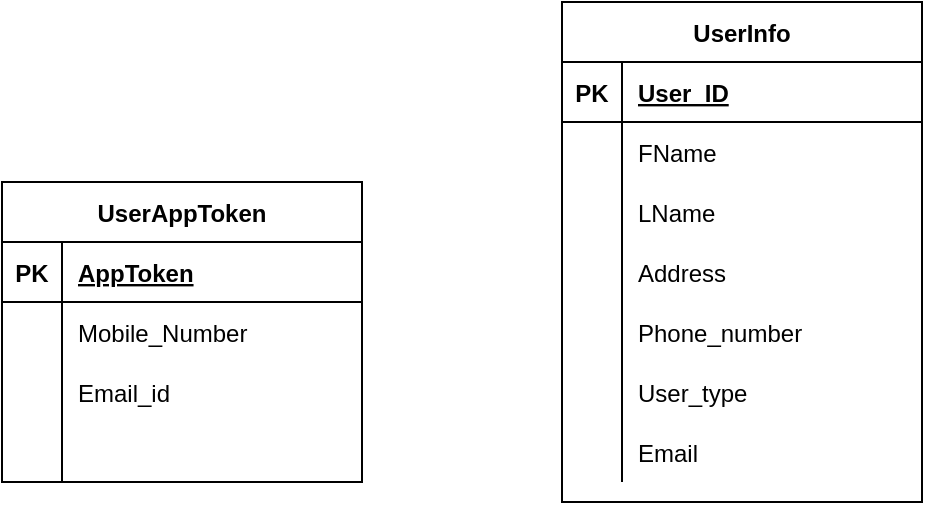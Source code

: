 <mxfile version="13.6.5" type="github"><diagram id="_nv6rsg1d00ywhC_lNCa" name="Page-1"><mxGraphModel dx="946" dy="565" grid="1" gridSize="10" guides="1" tooltips="1" connect="1" arrows="1" fold="1" page="1" pageScale="1" pageWidth="850" pageHeight="1100" math="0" shadow="0"><root><mxCell id="0"/><mxCell id="1" parent="0"/><mxCell id="Lii5ezeePyXg5_S2HeMb-3" value="UserAppToken" style="shape=table;startSize=30;container=1;collapsible=1;childLayout=tableLayout;fixedRows=1;rowLines=0;fontStyle=1;align=center;resizeLast=1;" vertex="1" parent="1"><mxGeometry x="20" y="110" width="180" height="150" as="geometry"/></mxCell><mxCell id="Lii5ezeePyXg5_S2HeMb-4" value="" style="shape=partialRectangle;collapsible=0;dropTarget=0;pointerEvents=0;fillColor=none;top=0;left=0;bottom=1;right=0;points=[[0,0.5],[1,0.5]];portConstraint=eastwest;" vertex="1" parent="Lii5ezeePyXg5_S2HeMb-3"><mxGeometry y="30" width="180" height="30" as="geometry"/></mxCell><mxCell id="Lii5ezeePyXg5_S2HeMb-5" value="PK" style="shape=partialRectangle;connectable=0;fillColor=none;top=0;left=0;bottom=0;right=0;fontStyle=1;overflow=hidden;" vertex="1" parent="Lii5ezeePyXg5_S2HeMb-4"><mxGeometry width="30" height="30" as="geometry"/></mxCell><mxCell id="Lii5ezeePyXg5_S2HeMb-6" value="AppToken" style="shape=partialRectangle;connectable=0;fillColor=none;top=0;left=0;bottom=0;right=0;align=left;spacingLeft=6;fontStyle=5;overflow=hidden;" vertex="1" parent="Lii5ezeePyXg5_S2HeMb-4"><mxGeometry x="30" width="150" height="30" as="geometry"/></mxCell><mxCell id="Lii5ezeePyXg5_S2HeMb-7" value="" style="shape=partialRectangle;collapsible=0;dropTarget=0;pointerEvents=0;fillColor=none;top=0;left=0;bottom=0;right=0;points=[[0,0.5],[1,0.5]];portConstraint=eastwest;" vertex="1" parent="Lii5ezeePyXg5_S2HeMb-3"><mxGeometry y="60" width="180" height="30" as="geometry"/></mxCell><mxCell id="Lii5ezeePyXg5_S2HeMb-8" value="" style="shape=partialRectangle;connectable=0;fillColor=none;top=0;left=0;bottom=0;right=0;editable=1;overflow=hidden;" vertex="1" parent="Lii5ezeePyXg5_S2HeMb-7"><mxGeometry width="30" height="30" as="geometry"/></mxCell><mxCell id="Lii5ezeePyXg5_S2HeMb-9" value="Mobile_Number" style="shape=partialRectangle;connectable=0;fillColor=none;top=0;left=0;bottom=0;right=0;align=left;spacingLeft=6;overflow=hidden;" vertex="1" parent="Lii5ezeePyXg5_S2HeMb-7"><mxGeometry x="30" width="150" height="30" as="geometry"/></mxCell><mxCell id="Lii5ezeePyXg5_S2HeMb-10" value="" style="shape=partialRectangle;collapsible=0;dropTarget=0;pointerEvents=0;fillColor=none;top=0;left=0;bottom=0;right=0;points=[[0,0.5],[1,0.5]];portConstraint=eastwest;" vertex="1" parent="Lii5ezeePyXg5_S2HeMb-3"><mxGeometry y="90" width="180" height="30" as="geometry"/></mxCell><mxCell id="Lii5ezeePyXg5_S2HeMb-11" value="" style="shape=partialRectangle;connectable=0;fillColor=none;top=0;left=0;bottom=0;right=0;editable=1;overflow=hidden;" vertex="1" parent="Lii5ezeePyXg5_S2HeMb-10"><mxGeometry width="30" height="30" as="geometry"/></mxCell><mxCell id="Lii5ezeePyXg5_S2HeMb-12" value="Email_id" style="shape=partialRectangle;connectable=0;fillColor=none;top=0;left=0;bottom=0;right=0;align=left;spacingLeft=6;overflow=hidden;" vertex="1" parent="Lii5ezeePyXg5_S2HeMb-10"><mxGeometry x="30" width="150" height="30" as="geometry"/></mxCell><mxCell id="Lii5ezeePyXg5_S2HeMb-13" value="" style="shape=partialRectangle;collapsible=0;dropTarget=0;pointerEvents=0;fillColor=none;top=0;left=0;bottom=0;right=0;points=[[0,0.5],[1,0.5]];portConstraint=eastwest;" vertex="1" parent="Lii5ezeePyXg5_S2HeMb-3"><mxGeometry y="120" width="180" height="30" as="geometry"/></mxCell><mxCell id="Lii5ezeePyXg5_S2HeMb-14" value="" style="shape=partialRectangle;connectable=0;fillColor=none;top=0;left=0;bottom=0;right=0;editable=1;overflow=hidden;" vertex="1" parent="Lii5ezeePyXg5_S2HeMb-13"><mxGeometry width="30" height="30" as="geometry"/></mxCell><mxCell id="Lii5ezeePyXg5_S2HeMb-15" value="" style="shape=partialRectangle;connectable=0;fillColor=none;top=0;left=0;bottom=0;right=0;align=left;spacingLeft=6;overflow=hidden;" vertex="1" parent="Lii5ezeePyXg5_S2HeMb-13"><mxGeometry x="30" width="150" height="30" as="geometry"/></mxCell><mxCell id="Lii5ezeePyXg5_S2HeMb-16" value="UserInfo" style="shape=table;startSize=30;container=1;collapsible=1;childLayout=tableLayout;fixedRows=1;rowLines=0;fontStyle=1;align=center;resizeLast=1;" vertex="1" parent="1"><mxGeometry x="300" y="20" width="180" height="250" as="geometry"/></mxCell><mxCell id="Lii5ezeePyXg5_S2HeMb-17" value="" style="shape=partialRectangle;collapsible=0;dropTarget=0;pointerEvents=0;fillColor=none;top=0;left=0;bottom=1;right=0;points=[[0,0.5],[1,0.5]];portConstraint=eastwest;" vertex="1" parent="Lii5ezeePyXg5_S2HeMb-16"><mxGeometry y="30" width="180" height="30" as="geometry"/></mxCell><mxCell id="Lii5ezeePyXg5_S2HeMb-18" value="PK" style="shape=partialRectangle;connectable=0;fillColor=none;top=0;left=0;bottom=0;right=0;fontStyle=1;overflow=hidden;" vertex="1" parent="Lii5ezeePyXg5_S2HeMb-17"><mxGeometry width="30" height="30" as="geometry"/></mxCell><mxCell id="Lii5ezeePyXg5_S2HeMb-19" value="User_ID" style="shape=partialRectangle;connectable=0;fillColor=none;top=0;left=0;bottom=0;right=0;align=left;spacingLeft=6;fontStyle=5;overflow=hidden;" vertex="1" parent="Lii5ezeePyXg5_S2HeMb-17"><mxGeometry x="30" width="150" height="30" as="geometry"/></mxCell><mxCell id="Lii5ezeePyXg5_S2HeMb-20" value="" style="shape=partialRectangle;collapsible=0;dropTarget=0;pointerEvents=0;fillColor=none;top=0;left=0;bottom=0;right=0;points=[[0,0.5],[1,0.5]];portConstraint=eastwest;" vertex="1" parent="Lii5ezeePyXg5_S2HeMb-16"><mxGeometry y="60" width="180" height="30" as="geometry"/></mxCell><mxCell id="Lii5ezeePyXg5_S2HeMb-21" value="" style="shape=partialRectangle;connectable=0;fillColor=none;top=0;left=0;bottom=0;right=0;editable=1;overflow=hidden;" vertex="1" parent="Lii5ezeePyXg5_S2HeMb-20"><mxGeometry width="30" height="30" as="geometry"/></mxCell><mxCell id="Lii5ezeePyXg5_S2HeMb-22" value="FName" style="shape=partialRectangle;connectable=0;fillColor=none;top=0;left=0;bottom=0;right=0;align=left;spacingLeft=6;overflow=hidden;" vertex="1" parent="Lii5ezeePyXg5_S2HeMb-20"><mxGeometry x="30" width="150" height="30" as="geometry"/></mxCell><mxCell id="Lii5ezeePyXg5_S2HeMb-23" value="" style="shape=partialRectangle;collapsible=0;dropTarget=0;pointerEvents=0;fillColor=none;top=0;left=0;bottom=0;right=0;points=[[0,0.5],[1,0.5]];portConstraint=eastwest;" vertex="1" parent="Lii5ezeePyXg5_S2HeMb-16"><mxGeometry y="90" width="180" height="30" as="geometry"/></mxCell><mxCell id="Lii5ezeePyXg5_S2HeMb-24" value="" style="shape=partialRectangle;connectable=0;fillColor=none;top=0;left=0;bottom=0;right=0;editable=1;overflow=hidden;" vertex="1" parent="Lii5ezeePyXg5_S2HeMb-23"><mxGeometry width="30" height="30" as="geometry"/></mxCell><mxCell id="Lii5ezeePyXg5_S2HeMb-25" value="LName" style="shape=partialRectangle;connectable=0;fillColor=none;top=0;left=0;bottom=0;right=0;align=left;spacingLeft=6;overflow=hidden;" vertex="1" parent="Lii5ezeePyXg5_S2HeMb-23"><mxGeometry x="30" width="150" height="30" as="geometry"/></mxCell><mxCell id="Lii5ezeePyXg5_S2HeMb-26" value="" style="shape=partialRectangle;collapsible=0;dropTarget=0;pointerEvents=0;fillColor=none;top=0;left=0;bottom=0;right=0;points=[[0,0.5],[1,0.5]];portConstraint=eastwest;" vertex="1" parent="Lii5ezeePyXg5_S2HeMb-16"><mxGeometry y="120" width="180" height="30" as="geometry"/></mxCell><mxCell id="Lii5ezeePyXg5_S2HeMb-27" value="" style="shape=partialRectangle;connectable=0;fillColor=none;top=0;left=0;bottom=0;right=0;editable=1;overflow=hidden;" vertex="1" parent="Lii5ezeePyXg5_S2HeMb-26"><mxGeometry width="30" height="30" as="geometry"/></mxCell><mxCell id="Lii5ezeePyXg5_S2HeMb-28" value="Address" style="shape=partialRectangle;connectable=0;fillColor=none;top=0;left=0;bottom=0;right=0;align=left;spacingLeft=6;overflow=hidden;" vertex="1" parent="Lii5ezeePyXg5_S2HeMb-26"><mxGeometry x="30" width="150" height="30" as="geometry"/></mxCell><mxCell id="Lii5ezeePyXg5_S2HeMb-29" value="" style="shape=partialRectangle;collapsible=0;dropTarget=0;pointerEvents=0;fillColor=none;top=0;left=0;bottom=0;right=0;points=[[0,0.5],[1,0.5]];portConstraint=eastwest;" vertex="1" parent="Lii5ezeePyXg5_S2HeMb-16"><mxGeometry y="150" width="180" height="30" as="geometry"/></mxCell><mxCell id="Lii5ezeePyXg5_S2HeMb-30" value="" style="shape=partialRectangle;connectable=0;fillColor=none;top=0;left=0;bottom=0;right=0;editable=1;overflow=hidden;" vertex="1" parent="Lii5ezeePyXg5_S2HeMb-29"><mxGeometry width="30" height="30" as="geometry"/></mxCell><mxCell id="Lii5ezeePyXg5_S2HeMb-31" value="Phone_number" style="shape=partialRectangle;connectable=0;fillColor=none;top=0;left=0;bottom=0;right=0;align=left;spacingLeft=6;overflow=hidden;" vertex="1" parent="Lii5ezeePyXg5_S2HeMb-29"><mxGeometry x="30" width="150" height="30" as="geometry"/></mxCell><mxCell id="Lii5ezeePyXg5_S2HeMb-32" value="" style="shape=partialRectangle;collapsible=0;dropTarget=0;pointerEvents=0;fillColor=none;top=0;left=0;bottom=0;right=0;points=[[0,0.5],[1,0.5]];portConstraint=eastwest;" vertex="1" parent="Lii5ezeePyXg5_S2HeMb-16"><mxGeometry y="180" width="180" height="30" as="geometry"/></mxCell><mxCell id="Lii5ezeePyXg5_S2HeMb-33" value="" style="shape=partialRectangle;connectable=0;fillColor=none;top=0;left=0;bottom=0;right=0;editable=1;overflow=hidden;" vertex="1" parent="Lii5ezeePyXg5_S2HeMb-32"><mxGeometry width="30" height="30" as="geometry"/></mxCell><mxCell id="Lii5ezeePyXg5_S2HeMb-34" value="User_type" style="shape=partialRectangle;connectable=0;fillColor=none;top=0;left=0;bottom=0;right=0;align=left;spacingLeft=6;overflow=hidden;" vertex="1" parent="Lii5ezeePyXg5_S2HeMb-32"><mxGeometry x="30" width="150" height="30" as="geometry"/></mxCell><mxCell id="Lii5ezeePyXg5_S2HeMb-35" value="" style="shape=partialRectangle;collapsible=0;dropTarget=0;pointerEvents=0;fillColor=none;top=0;left=0;bottom=0;right=0;points=[[0,0.5],[1,0.5]];portConstraint=eastwest;" vertex="1" parent="Lii5ezeePyXg5_S2HeMb-16"><mxGeometry y="210" width="180" height="30" as="geometry"/></mxCell><mxCell id="Lii5ezeePyXg5_S2HeMb-36" value="" style="shape=partialRectangle;connectable=0;fillColor=none;top=0;left=0;bottom=0;right=0;editable=1;overflow=hidden;" vertex="1" parent="Lii5ezeePyXg5_S2HeMb-35"><mxGeometry width="30" height="30" as="geometry"/></mxCell><mxCell id="Lii5ezeePyXg5_S2HeMb-37" value="Email" style="shape=partialRectangle;connectable=0;fillColor=none;top=0;left=0;bottom=0;right=0;align=left;spacingLeft=6;overflow=hidden;" vertex="1" parent="Lii5ezeePyXg5_S2HeMb-35"><mxGeometry x="30" width="150" height="30" as="geometry"/></mxCell></root></mxGraphModel></diagram></mxfile>